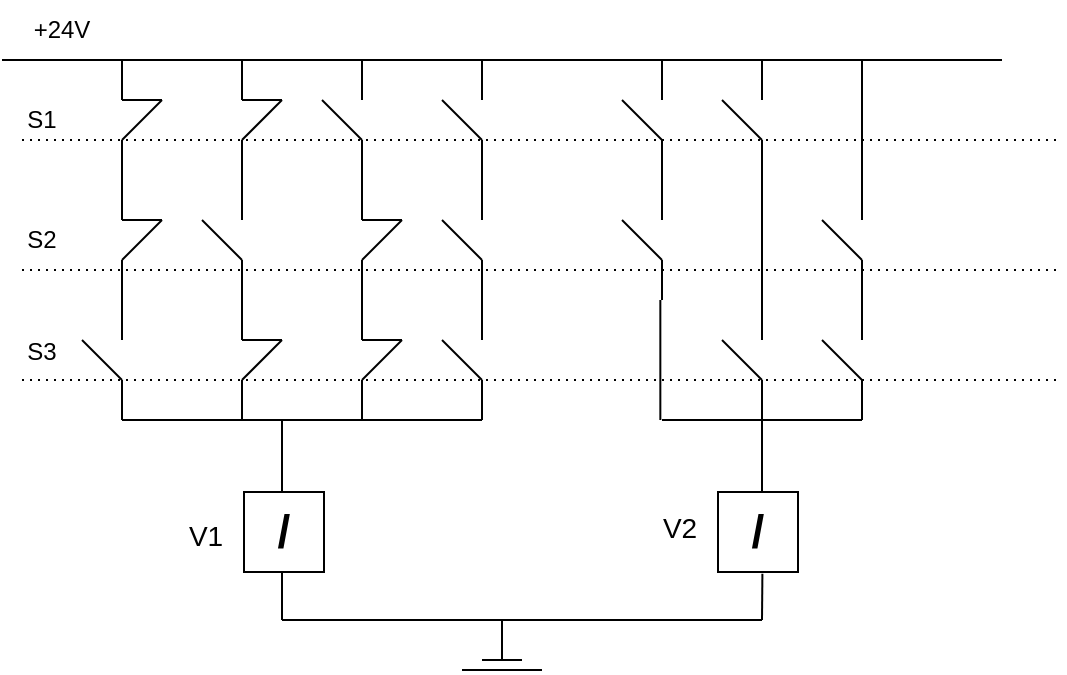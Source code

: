 <mxfile version="24.8.4" pages="3">
  <diagram id="AM9lH2a5jzfDnKfI3pg5" name="Page-3">
    <mxGraphModel dx="1024" dy="546" grid="1" gridSize="10" guides="1" tooltips="1" connect="1" arrows="1" fold="1" page="1" pageScale="1" pageWidth="827" pageHeight="1169" math="0" shadow="0">
      <root>
        <mxCell id="0" />
        <mxCell id="1" parent="0" />
        <mxCell id="fuDZo03GKlNmwaECediN-8" value="" style="endArrow=none;html=1;rounded=0;" edge="1" parent="1">
          <mxGeometry width="50" height="50" relative="1" as="geometry">
            <mxPoint x="20" y="240" as="sourcePoint" />
            <mxPoint x="520" y="240" as="targetPoint" />
          </mxGeometry>
        </mxCell>
        <mxCell id="fuDZo03GKlNmwaECediN-56" value="" style="endArrow=none;dashed=1;html=1;dashPattern=1 3;strokeWidth=1;rounded=0;" edge="1" parent="1">
          <mxGeometry width="50" height="50" relative="1" as="geometry">
            <mxPoint x="30" y="280" as="sourcePoint" />
            <mxPoint x="550" y="280" as="targetPoint" />
          </mxGeometry>
        </mxCell>
        <mxCell id="fuDZo03GKlNmwaECediN-57" value="S1" style="text;strokeColor=none;align=center;fillColor=none;html=1;verticalAlign=middle;whiteSpace=wrap;rounded=0;" vertex="1" parent="1">
          <mxGeometry x="30" y="255" width="20" height="30" as="geometry" />
        </mxCell>
        <mxCell id="fuDZo03GKlNmwaECediN-61" value="" style="group" vertex="1" connectable="0" parent="1">
          <mxGeometry x="140" y="240" width="20" height="60" as="geometry" />
        </mxCell>
        <mxCell id="fuDZo03GKlNmwaECediN-10" value="" style="endArrow=none;html=1;rounded=0;" edge="1" parent="fuDZo03GKlNmwaECediN-61">
          <mxGeometry width="50" height="50" relative="1" as="geometry">
            <mxPoint y="20" as="sourcePoint" />
            <mxPoint as="targetPoint" />
          </mxGeometry>
        </mxCell>
        <mxCell id="fuDZo03GKlNmwaECediN-11" value="" style="endArrow=none;html=1;rounded=0;" edge="1" parent="fuDZo03GKlNmwaECediN-61">
          <mxGeometry width="50" height="50" relative="1" as="geometry">
            <mxPoint y="40" as="sourcePoint" />
            <mxPoint x="20" y="20" as="targetPoint" />
          </mxGeometry>
        </mxCell>
        <mxCell id="fuDZo03GKlNmwaECediN-13" value="" style="endArrow=none;html=1;rounded=0;" edge="1" parent="fuDZo03GKlNmwaECediN-61">
          <mxGeometry width="50" height="50" relative="1" as="geometry">
            <mxPoint y="20" as="sourcePoint" />
            <mxPoint x="20" y="20" as="targetPoint" />
          </mxGeometry>
        </mxCell>
        <mxCell id="fuDZo03GKlNmwaECediN-60" value="" style="endArrow=none;html=1;rounded=0;" edge="1" parent="fuDZo03GKlNmwaECediN-61">
          <mxGeometry width="50" height="50" relative="1" as="geometry">
            <mxPoint y="60" as="sourcePoint" />
            <mxPoint y="40" as="targetPoint" />
          </mxGeometry>
        </mxCell>
        <mxCell id="fuDZo03GKlNmwaECediN-68" value="" style="group" vertex="1" connectable="0" parent="1">
          <mxGeometry x="80" y="240" width="20" height="60" as="geometry" />
        </mxCell>
        <mxCell id="fuDZo03GKlNmwaECediN-69" value="" style="endArrow=none;html=1;rounded=0;" edge="1" parent="fuDZo03GKlNmwaECediN-68">
          <mxGeometry width="50" height="50" relative="1" as="geometry">
            <mxPoint y="20" as="sourcePoint" />
            <mxPoint as="targetPoint" />
          </mxGeometry>
        </mxCell>
        <mxCell id="fuDZo03GKlNmwaECediN-70" value="" style="endArrow=none;html=1;rounded=0;" edge="1" parent="fuDZo03GKlNmwaECediN-68">
          <mxGeometry width="50" height="50" relative="1" as="geometry">
            <mxPoint y="40" as="sourcePoint" />
            <mxPoint x="20" y="20" as="targetPoint" />
          </mxGeometry>
        </mxCell>
        <mxCell id="fuDZo03GKlNmwaECediN-71" value="" style="endArrow=none;html=1;rounded=0;" edge="1" parent="fuDZo03GKlNmwaECediN-68">
          <mxGeometry width="50" height="50" relative="1" as="geometry">
            <mxPoint y="20" as="sourcePoint" />
            <mxPoint x="20" y="20" as="targetPoint" />
          </mxGeometry>
        </mxCell>
        <mxCell id="fuDZo03GKlNmwaECediN-72" value="" style="endArrow=none;html=1;rounded=0;" edge="1" parent="fuDZo03GKlNmwaECediN-68">
          <mxGeometry width="50" height="50" relative="1" as="geometry">
            <mxPoint y="60" as="sourcePoint" />
            <mxPoint y="40" as="targetPoint" />
          </mxGeometry>
        </mxCell>
        <mxCell id="fuDZo03GKlNmwaECediN-73" value="" style="group" vertex="1" connectable="0" parent="1">
          <mxGeometry x="180" y="240" width="20" height="60" as="geometry" />
        </mxCell>
        <mxCell id="fuDZo03GKlNmwaECediN-74" value="" style="endArrow=none;html=1;rounded=0;" edge="1" parent="fuDZo03GKlNmwaECediN-73">
          <mxGeometry width="50" height="50" relative="1" as="geometry">
            <mxPoint x="20" y="20" as="sourcePoint" />
            <mxPoint x="20" as="targetPoint" />
          </mxGeometry>
        </mxCell>
        <mxCell id="fuDZo03GKlNmwaECediN-75" value="" style="endArrow=none;html=1;rounded=0;" edge="1" parent="fuDZo03GKlNmwaECediN-73">
          <mxGeometry width="50" height="50" relative="1" as="geometry">
            <mxPoint x="20" y="40" as="sourcePoint" />
            <mxPoint y="20" as="targetPoint" />
          </mxGeometry>
        </mxCell>
        <mxCell id="fuDZo03GKlNmwaECediN-76" value="" style="endArrow=none;html=1;rounded=0;" edge="1" parent="fuDZo03GKlNmwaECediN-73">
          <mxGeometry width="50" height="50" relative="1" as="geometry">
            <mxPoint x="20" y="60" as="sourcePoint" />
            <mxPoint x="20" y="40" as="targetPoint" />
          </mxGeometry>
        </mxCell>
        <mxCell id="fuDZo03GKlNmwaECediN-77" value="" style="group" vertex="1" connectable="0" parent="1">
          <mxGeometry x="240" y="240" width="20" height="60" as="geometry" />
        </mxCell>
        <mxCell id="fuDZo03GKlNmwaECediN-78" value="" style="endArrow=none;html=1;rounded=0;" edge="1" parent="fuDZo03GKlNmwaECediN-77">
          <mxGeometry width="50" height="50" relative="1" as="geometry">
            <mxPoint x="20" y="20" as="sourcePoint" />
            <mxPoint x="20" as="targetPoint" />
          </mxGeometry>
        </mxCell>
        <mxCell id="fuDZo03GKlNmwaECediN-79" value="" style="endArrow=none;html=1;rounded=0;" edge="1" parent="fuDZo03GKlNmwaECediN-77">
          <mxGeometry width="50" height="50" relative="1" as="geometry">
            <mxPoint x="20" y="40" as="sourcePoint" />
            <mxPoint y="20" as="targetPoint" />
          </mxGeometry>
        </mxCell>
        <mxCell id="fuDZo03GKlNmwaECediN-80" value="" style="endArrow=none;html=1;rounded=0;" edge="1" parent="fuDZo03GKlNmwaECediN-77">
          <mxGeometry width="50" height="50" relative="1" as="geometry">
            <mxPoint x="20" y="60" as="sourcePoint" />
            <mxPoint x="20" y="40" as="targetPoint" />
          </mxGeometry>
        </mxCell>
        <mxCell id="fuDZo03GKlNmwaECediN-111" value="&lt;div&gt;S2&lt;/div&gt;" style="text;strokeColor=none;align=center;fillColor=none;html=1;verticalAlign=middle;whiteSpace=wrap;rounded=0;" vertex="1" parent="1">
          <mxGeometry x="30" y="315" width="20" height="30" as="geometry" />
        </mxCell>
        <mxCell id="fuDZo03GKlNmwaECediN-141" value="" style="group" vertex="1" connectable="0" parent="1">
          <mxGeometry x="80" y="300" width="20" height="60" as="geometry" />
        </mxCell>
        <mxCell id="fuDZo03GKlNmwaECediN-142" value="" style="endArrow=none;html=1;rounded=0;" edge="1" parent="fuDZo03GKlNmwaECediN-141">
          <mxGeometry width="50" height="50" relative="1" as="geometry">
            <mxPoint y="20" as="sourcePoint" />
            <mxPoint as="targetPoint" />
          </mxGeometry>
        </mxCell>
        <mxCell id="fuDZo03GKlNmwaECediN-143" value="" style="endArrow=none;html=1;rounded=0;" edge="1" parent="fuDZo03GKlNmwaECediN-141">
          <mxGeometry width="50" height="50" relative="1" as="geometry">
            <mxPoint y="40" as="sourcePoint" />
            <mxPoint x="20" y="20" as="targetPoint" />
          </mxGeometry>
        </mxCell>
        <mxCell id="fuDZo03GKlNmwaECediN-144" value="" style="endArrow=none;html=1;rounded=0;" edge="1" parent="fuDZo03GKlNmwaECediN-141">
          <mxGeometry width="50" height="50" relative="1" as="geometry">
            <mxPoint y="20" as="sourcePoint" />
            <mxPoint x="20" y="20" as="targetPoint" />
          </mxGeometry>
        </mxCell>
        <mxCell id="fuDZo03GKlNmwaECediN-145" value="" style="endArrow=none;html=1;rounded=0;" edge="1" parent="fuDZo03GKlNmwaECediN-141">
          <mxGeometry width="50" height="50" relative="1" as="geometry">
            <mxPoint y="60" as="sourcePoint" />
            <mxPoint y="40" as="targetPoint" />
          </mxGeometry>
        </mxCell>
        <mxCell id="fuDZo03GKlNmwaECediN-146" value="" style="group" vertex="1" connectable="0" parent="1">
          <mxGeometry x="60" y="360" width="20" height="60" as="geometry" />
        </mxCell>
        <mxCell id="fuDZo03GKlNmwaECediN-147" value="" style="endArrow=none;html=1;rounded=0;" edge="1" parent="fuDZo03GKlNmwaECediN-146">
          <mxGeometry width="50" height="50" relative="1" as="geometry">
            <mxPoint x="20" y="20" as="sourcePoint" />
            <mxPoint x="20" as="targetPoint" />
          </mxGeometry>
        </mxCell>
        <mxCell id="fuDZo03GKlNmwaECediN-148" value="" style="endArrow=none;html=1;rounded=0;" edge="1" parent="fuDZo03GKlNmwaECediN-146">
          <mxGeometry width="50" height="50" relative="1" as="geometry">
            <mxPoint x="20" y="40" as="sourcePoint" />
            <mxPoint y="20" as="targetPoint" />
          </mxGeometry>
        </mxCell>
        <mxCell id="fuDZo03GKlNmwaECediN-149" value="" style="endArrow=none;html=1;rounded=0;" edge="1" parent="fuDZo03GKlNmwaECediN-146">
          <mxGeometry width="50" height="50" relative="1" as="geometry">
            <mxPoint x="20" y="60" as="sourcePoint" />
            <mxPoint x="20" y="40" as="targetPoint" />
          </mxGeometry>
        </mxCell>
        <mxCell id="fuDZo03GKlNmwaECediN-150" value="" style="group" vertex="1" connectable="0" parent="1">
          <mxGeometry x="120" y="300" width="20" height="60" as="geometry" />
        </mxCell>
        <mxCell id="fuDZo03GKlNmwaECediN-151" value="" style="endArrow=none;html=1;rounded=0;" edge="1" parent="fuDZo03GKlNmwaECediN-150">
          <mxGeometry width="50" height="50" relative="1" as="geometry">
            <mxPoint x="20" y="20" as="sourcePoint" />
            <mxPoint x="20" as="targetPoint" />
          </mxGeometry>
        </mxCell>
        <mxCell id="fuDZo03GKlNmwaECediN-152" value="" style="endArrow=none;html=1;rounded=0;" edge="1" parent="fuDZo03GKlNmwaECediN-150">
          <mxGeometry width="50" height="50" relative="1" as="geometry">
            <mxPoint x="20" y="40" as="sourcePoint" />
            <mxPoint y="20" as="targetPoint" />
          </mxGeometry>
        </mxCell>
        <mxCell id="fuDZo03GKlNmwaECediN-153" value="" style="endArrow=none;html=1;rounded=0;" edge="1" parent="fuDZo03GKlNmwaECediN-150">
          <mxGeometry width="50" height="50" relative="1" as="geometry">
            <mxPoint x="20" y="60" as="sourcePoint" />
            <mxPoint x="20" y="40" as="targetPoint" />
          </mxGeometry>
        </mxCell>
        <mxCell id="fuDZo03GKlNmwaECediN-154" value="" style="group" vertex="1" connectable="0" parent="1">
          <mxGeometry x="140" y="360" width="20" height="60" as="geometry" />
        </mxCell>
        <mxCell id="fuDZo03GKlNmwaECediN-155" value="" style="endArrow=none;html=1;rounded=0;" edge="1" parent="fuDZo03GKlNmwaECediN-154">
          <mxGeometry width="50" height="50" relative="1" as="geometry">
            <mxPoint y="20" as="sourcePoint" />
            <mxPoint as="targetPoint" />
          </mxGeometry>
        </mxCell>
        <mxCell id="fuDZo03GKlNmwaECediN-156" value="" style="endArrow=none;html=1;rounded=0;" edge="1" parent="fuDZo03GKlNmwaECediN-154">
          <mxGeometry width="50" height="50" relative="1" as="geometry">
            <mxPoint y="40" as="sourcePoint" />
            <mxPoint x="20" y="20" as="targetPoint" />
          </mxGeometry>
        </mxCell>
        <mxCell id="fuDZo03GKlNmwaECediN-157" value="" style="endArrow=none;html=1;rounded=0;" edge="1" parent="fuDZo03GKlNmwaECediN-154">
          <mxGeometry width="50" height="50" relative="1" as="geometry">
            <mxPoint y="20" as="sourcePoint" />
            <mxPoint x="20" y="20" as="targetPoint" />
          </mxGeometry>
        </mxCell>
        <mxCell id="fuDZo03GKlNmwaECediN-158" value="" style="endArrow=none;html=1;rounded=0;" edge="1" parent="fuDZo03GKlNmwaECediN-154">
          <mxGeometry width="50" height="50" relative="1" as="geometry">
            <mxPoint y="60" as="sourcePoint" />
            <mxPoint y="40" as="targetPoint" />
          </mxGeometry>
        </mxCell>
        <mxCell id="fuDZo03GKlNmwaECediN-159" value="" style="group" vertex="1" connectable="0" parent="1">
          <mxGeometry x="200" y="300" width="20" height="60" as="geometry" />
        </mxCell>
        <mxCell id="fuDZo03GKlNmwaECediN-160" value="" style="endArrow=none;html=1;rounded=0;" edge="1" parent="fuDZo03GKlNmwaECediN-159">
          <mxGeometry width="50" height="50" relative="1" as="geometry">
            <mxPoint y="20" as="sourcePoint" />
            <mxPoint as="targetPoint" />
          </mxGeometry>
        </mxCell>
        <mxCell id="fuDZo03GKlNmwaECediN-161" value="" style="endArrow=none;html=1;rounded=0;" edge="1" parent="fuDZo03GKlNmwaECediN-159">
          <mxGeometry width="50" height="50" relative="1" as="geometry">
            <mxPoint y="40" as="sourcePoint" />
            <mxPoint x="20" y="20" as="targetPoint" />
          </mxGeometry>
        </mxCell>
        <mxCell id="fuDZo03GKlNmwaECediN-162" value="" style="endArrow=none;html=1;rounded=0;" edge="1" parent="fuDZo03GKlNmwaECediN-159">
          <mxGeometry width="50" height="50" relative="1" as="geometry">
            <mxPoint y="20" as="sourcePoint" />
            <mxPoint x="20" y="20" as="targetPoint" />
          </mxGeometry>
        </mxCell>
        <mxCell id="fuDZo03GKlNmwaECediN-163" value="" style="endArrow=none;html=1;rounded=0;" edge="1" parent="fuDZo03GKlNmwaECediN-159">
          <mxGeometry width="50" height="50" relative="1" as="geometry">
            <mxPoint y="60" as="sourcePoint" />
            <mxPoint y="40" as="targetPoint" />
          </mxGeometry>
        </mxCell>
        <mxCell id="fuDZo03GKlNmwaECediN-164" value="" style="group" vertex="1" connectable="0" parent="1">
          <mxGeometry x="200" y="360" width="20" height="60" as="geometry" />
        </mxCell>
        <mxCell id="fuDZo03GKlNmwaECediN-165" value="" style="endArrow=none;html=1;rounded=0;" edge="1" parent="fuDZo03GKlNmwaECediN-164">
          <mxGeometry width="50" height="50" relative="1" as="geometry">
            <mxPoint y="20" as="sourcePoint" />
            <mxPoint as="targetPoint" />
          </mxGeometry>
        </mxCell>
        <mxCell id="fuDZo03GKlNmwaECediN-166" value="" style="endArrow=none;html=1;rounded=0;" edge="1" parent="fuDZo03GKlNmwaECediN-164">
          <mxGeometry width="50" height="50" relative="1" as="geometry">
            <mxPoint y="40" as="sourcePoint" />
            <mxPoint x="20" y="20" as="targetPoint" />
          </mxGeometry>
        </mxCell>
        <mxCell id="fuDZo03GKlNmwaECediN-167" value="" style="endArrow=none;html=1;rounded=0;" edge="1" parent="fuDZo03GKlNmwaECediN-164">
          <mxGeometry width="50" height="50" relative="1" as="geometry">
            <mxPoint y="20" as="sourcePoint" />
            <mxPoint x="20" y="20" as="targetPoint" />
          </mxGeometry>
        </mxCell>
        <mxCell id="fuDZo03GKlNmwaECediN-168" value="" style="endArrow=none;html=1;rounded=0;" edge="1" parent="fuDZo03GKlNmwaECediN-164">
          <mxGeometry width="50" height="50" relative="1" as="geometry">
            <mxPoint y="60" as="sourcePoint" />
            <mxPoint y="40" as="targetPoint" />
          </mxGeometry>
        </mxCell>
        <mxCell id="fuDZo03GKlNmwaECediN-169" value="" style="group" vertex="1" connectable="0" parent="1">
          <mxGeometry x="240" y="300" width="20" height="60" as="geometry" />
        </mxCell>
        <mxCell id="fuDZo03GKlNmwaECediN-170" value="" style="endArrow=none;html=1;rounded=0;" edge="1" parent="fuDZo03GKlNmwaECediN-169">
          <mxGeometry width="50" height="50" relative="1" as="geometry">
            <mxPoint x="20" y="20" as="sourcePoint" />
            <mxPoint x="20" as="targetPoint" />
          </mxGeometry>
        </mxCell>
        <mxCell id="fuDZo03GKlNmwaECediN-171" value="" style="endArrow=none;html=1;rounded=0;" edge="1" parent="fuDZo03GKlNmwaECediN-169">
          <mxGeometry width="50" height="50" relative="1" as="geometry">
            <mxPoint x="20" y="40" as="sourcePoint" />
            <mxPoint y="20" as="targetPoint" />
          </mxGeometry>
        </mxCell>
        <mxCell id="fuDZo03GKlNmwaECediN-172" value="" style="endArrow=none;html=1;rounded=0;" edge="1" parent="fuDZo03GKlNmwaECediN-169">
          <mxGeometry width="50" height="50" relative="1" as="geometry">
            <mxPoint x="20" y="60" as="sourcePoint" />
            <mxPoint x="20" y="40" as="targetPoint" />
          </mxGeometry>
        </mxCell>
        <mxCell id="fuDZo03GKlNmwaECediN-173" value="" style="group" vertex="1" connectable="0" parent="1">
          <mxGeometry x="240" y="360" width="20" height="60" as="geometry" />
        </mxCell>
        <mxCell id="fuDZo03GKlNmwaECediN-174" value="" style="endArrow=none;html=1;rounded=0;" edge="1" parent="fuDZo03GKlNmwaECediN-173">
          <mxGeometry width="50" height="50" relative="1" as="geometry">
            <mxPoint x="20" y="20" as="sourcePoint" />
            <mxPoint x="20" as="targetPoint" />
          </mxGeometry>
        </mxCell>
        <mxCell id="fuDZo03GKlNmwaECediN-175" value="" style="endArrow=none;html=1;rounded=0;" edge="1" parent="fuDZo03GKlNmwaECediN-173">
          <mxGeometry width="50" height="50" relative="1" as="geometry">
            <mxPoint x="20" y="40" as="sourcePoint" />
            <mxPoint y="20" as="targetPoint" />
          </mxGeometry>
        </mxCell>
        <mxCell id="fuDZo03GKlNmwaECediN-176" value="" style="endArrow=none;html=1;rounded=0;" edge="1" parent="fuDZo03GKlNmwaECediN-173">
          <mxGeometry width="50" height="50" relative="1" as="geometry">
            <mxPoint x="20" y="60" as="sourcePoint" />
            <mxPoint x="20" y="40" as="targetPoint" />
          </mxGeometry>
        </mxCell>
        <mxCell id="fuDZo03GKlNmwaECediN-177" value="" style="endArrow=none;dashed=1;html=1;dashPattern=1 3;strokeWidth=1;rounded=0;" edge="1" parent="1">
          <mxGeometry width="50" height="50" relative="1" as="geometry">
            <mxPoint x="30" y="345" as="sourcePoint" />
            <mxPoint x="550" y="345" as="targetPoint" />
          </mxGeometry>
        </mxCell>
        <mxCell id="fuDZo03GKlNmwaECediN-178" value="" style="endArrow=none;dashed=1;html=1;dashPattern=1 3;strokeWidth=1;rounded=0;" edge="1" parent="1">
          <mxGeometry width="50" height="50" relative="1" as="geometry">
            <mxPoint x="30" y="400" as="sourcePoint" />
            <mxPoint x="550" y="400" as="targetPoint" />
          </mxGeometry>
        </mxCell>
        <mxCell id="fuDZo03GKlNmwaECediN-179" value="&lt;div&gt;S3&lt;/div&gt;" style="text;strokeColor=none;align=center;fillColor=none;html=1;verticalAlign=middle;whiteSpace=wrap;rounded=0;" vertex="1" parent="1">
          <mxGeometry x="30" y="328" width="20" height="115" as="geometry" />
        </mxCell>
        <mxCell id="fuDZo03GKlNmwaECediN-181" value="" style="endArrow=none;html=1;rounded=0;" edge="1" parent="1">
          <mxGeometry width="50" height="50" relative="1" as="geometry">
            <mxPoint x="80" y="420" as="sourcePoint" />
            <mxPoint x="260" y="420" as="targetPoint" />
          </mxGeometry>
        </mxCell>
        <mxCell id="fuDZo03GKlNmwaECediN-183" value="&lt;b&gt;&lt;font style=&quot;font-size: 23px;&quot;&gt;/&lt;/font&gt;&lt;/b&gt;" style="whiteSpace=wrap;html=1;aspect=fixed;" vertex="1" parent="1">
          <mxGeometry x="141" y="456" width="40" height="40" as="geometry" />
        </mxCell>
        <mxCell id="fuDZo03GKlNmwaECediN-188" value="" style="endArrow=none;html=1;rounded=0;exitX=0.5;exitY=1;exitDx=0;exitDy=0;" edge="1" parent="1">
          <mxGeometry width="50" height="50" relative="1" as="geometry">
            <mxPoint x="160" y="496" as="sourcePoint" />
            <mxPoint x="160" y="520" as="targetPoint" />
          </mxGeometry>
        </mxCell>
        <mxCell id="fuDZo03GKlNmwaECediN-189" value="" style="endArrow=none;html=1;rounded=0;" edge="1" parent="1">
          <mxGeometry width="50" height="50" relative="1" as="geometry">
            <mxPoint x="260" y="540" as="sourcePoint" />
            <mxPoint x="280" y="540" as="targetPoint" />
          </mxGeometry>
        </mxCell>
        <mxCell id="fuDZo03GKlNmwaECediN-190" value="" style="endArrow=none;html=1;rounded=0;" edge="1" parent="1">
          <mxGeometry width="50" height="50" relative="1" as="geometry">
            <mxPoint x="250" y="545" as="sourcePoint" />
            <mxPoint x="290" y="545" as="targetPoint" />
          </mxGeometry>
        </mxCell>
        <mxCell id="fuDZo03GKlNmwaECediN-191" value="+24V" style="text;strokeColor=none;align=center;fillColor=none;html=1;verticalAlign=middle;whiteSpace=wrap;rounded=0;" vertex="1" parent="1">
          <mxGeometry x="20" y="210" width="60" height="30" as="geometry" />
        </mxCell>
        <mxCell id="fuDZo03GKlNmwaECediN-192" value="" style="group" vertex="1" connectable="0" parent="1">
          <mxGeometry x="330" y="240" width="20" height="60" as="geometry" />
        </mxCell>
        <mxCell id="fuDZo03GKlNmwaECediN-193" value="" style="endArrow=none;html=1;rounded=0;" edge="1" parent="fuDZo03GKlNmwaECediN-192">
          <mxGeometry width="50" height="50" relative="1" as="geometry">
            <mxPoint x="20" y="20" as="sourcePoint" />
            <mxPoint x="20" as="targetPoint" />
          </mxGeometry>
        </mxCell>
        <mxCell id="fuDZo03GKlNmwaECediN-194" value="" style="endArrow=none;html=1;rounded=0;" edge="1" parent="fuDZo03GKlNmwaECediN-192">
          <mxGeometry width="50" height="50" relative="1" as="geometry">
            <mxPoint x="20" y="40" as="sourcePoint" />
            <mxPoint y="20" as="targetPoint" />
          </mxGeometry>
        </mxCell>
        <mxCell id="fuDZo03GKlNmwaECediN-195" value="" style="endArrow=none;html=1;rounded=0;" edge="1" parent="fuDZo03GKlNmwaECediN-192">
          <mxGeometry width="50" height="50" relative="1" as="geometry">
            <mxPoint x="20" y="60" as="sourcePoint" />
            <mxPoint x="20" y="40" as="targetPoint" />
          </mxGeometry>
        </mxCell>
        <mxCell id="fuDZo03GKlNmwaECediN-196" value="" style="group" vertex="1" connectable="0" parent="1">
          <mxGeometry x="380" y="240" width="20" height="60" as="geometry" />
        </mxCell>
        <mxCell id="fuDZo03GKlNmwaECediN-197" value="" style="endArrow=none;html=1;rounded=0;" edge="1" parent="fuDZo03GKlNmwaECediN-196">
          <mxGeometry width="50" height="50" relative="1" as="geometry">
            <mxPoint x="20" y="20" as="sourcePoint" />
            <mxPoint x="20" as="targetPoint" />
          </mxGeometry>
        </mxCell>
        <mxCell id="fuDZo03GKlNmwaECediN-198" value="" style="endArrow=none;html=1;rounded=0;" edge="1" parent="fuDZo03GKlNmwaECediN-196">
          <mxGeometry width="50" height="50" relative="1" as="geometry">
            <mxPoint x="20" y="40" as="sourcePoint" />
            <mxPoint y="20" as="targetPoint" />
          </mxGeometry>
        </mxCell>
        <mxCell id="fuDZo03GKlNmwaECediN-199" value="" style="endArrow=none;html=1;rounded=0;" edge="1" parent="fuDZo03GKlNmwaECediN-196">
          <mxGeometry width="50" height="50" relative="1" as="geometry">
            <mxPoint x="20" y="60" as="sourcePoint" />
            <mxPoint x="20" y="40" as="targetPoint" />
          </mxGeometry>
        </mxCell>
        <mxCell id="fuDZo03GKlNmwaECediN-200" value="" style="group" vertex="1" connectable="0" parent="1">
          <mxGeometry x="330" y="300" width="20" height="60" as="geometry" />
        </mxCell>
        <mxCell id="fuDZo03GKlNmwaECediN-201" value="" style="endArrow=none;html=1;rounded=0;" edge="1" parent="fuDZo03GKlNmwaECediN-200">
          <mxGeometry width="50" height="50" relative="1" as="geometry">
            <mxPoint x="20" y="20" as="sourcePoint" />
            <mxPoint x="20" as="targetPoint" />
          </mxGeometry>
        </mxCell>
        <mxCell id="fuDZo03GKlNmwaECediN-202" value="" style="endArrow=none;html=1;rounded=0;" edge="1" parent="fuDZo03GKlNmwaECediN-200">
          <mxGeometry width="50" height="50" relative="1" as="geometry">
            <mxPoint x="20" y="40" as="sourcePoint" />
            <mxPoint y="20" as="targetPoint" />
          </mxGeometry>
        </mxCell>
        <mxCell id="fuDZo03GKlNmwaECediN-203" value="" style="endArrow=none;html=1;rounded=0;" edge="1" parent="fuDZo03GKlNmwaECediN-200">
          <mxGeometry width="50" height="50" relative="1" as="geometry">
            <mxPoint x="20" y="60" as="sourcePoint" />
            <mxPoint x="20" y="40" as="targetPoint" />
          </mxGeometry>
        </mxCell>
        <mxCell id="fuDZo03GKlNmwaECediN-204" value="" style="group" vertex="1" connectable="0" parent="1">
          <mxGeometry x="380" y="360" width="20" height="60" as="geometry" />
        </mxCell>
        <mxCell id="fuDZo03GKlNmwaECediN-205" value="" style="endArrow=none;html=1;rounded=0;" edge="1" parent="fuDZo03GKlNmwaECediN-204">
          <mxGeometry width="50" height="50" relative="1" as="geometry">
            <mxPoint x="20" y="20" as="sourcePoint" />
            <mxPoint x="20" as="targetPoint" />
          </mxGeometry>
        </mxCell>
        <mxCell id="fuDZo03GKlNmwaECediN-206" value="" style="endArrow=none;html=1;rounded=0;" edge="1" parent="fuDZo03GKlNmwaECediN-204">
          <mxGeometry width="50" height="50" relative="1" as="geometry">
            <mxPoint x="20" y="40" as="sourcePoint" />
            <mxPoint y="20" as="targetPoint" />
          </mxGeometry>
        </mxCell>
        <mxCell id="fuDZo03GKlNmwaECediN-207" value="" style="endArrow=none;html=1;rounded=0;" edge="1" parent="fuDZo03GKlNmwaECediN-204">
          <mxGeometry width="50" height="50" relative="1" as="geometry">
            <mxPoint x="20" y="60" as="sourcePoint" />
            <mxPoint x="20" y="40" as="targetPoint" />
          </mxGeometry>
        </mxCell>
        <mxCell id="fuDZo03GKlNmwaECediN-208" value="" style="group" vertex="1" connectable="0" parent="1">
          <mxGeometry x="430" y="360" width="20" height="60" as="geometry" />
        </mxCell>
        <mxCell id="fuDZo03GKlNmwaECediN-209" value="" style="endArrow=none;html=1;rounded=0;" edge="1" parent="fuDZo03GKlNmwaECediN-208">
          <mxGeometry width="50" height="50" relative="1" as="geometry">
            <mxPoint x="20" y="20" as="sourcePoint" />
            <mxPoint x="20" as="targetPoint" />
          </mxGeometry>
        </mxCell>
        <mxCell id="fuDZo03GKlNmwaECediN-210" value="" style="endArrow=none;html=1;rounded=0;" edge="1" parent="fuDZo03GKlNmwaECediN-208">
          <mxGeometry width="50" height="50" relative="1" as="geometry">
            <mxPoint x="20" y="40" as="sourcePoint" />
            <mxPoint y="20" as="targetPoint" />
          </mxGeometry>
        </mxCell>
        <mxCell id="fuDZo03GKlNmwaECediN-211" value="" style="endArrow=none;html=1;rounded=0;" edge="1" parent="fuDZo03GKlNmwaECediN-208">
          <mxGeometry width="50" height="50" relative="1" as="geometry">
            <mxPoint x="20" y="60" as="sourcePoint" />
            <mxPoint x="20" y="40" as="targetPoint" />
          </mxGeometry>
        </mxCell>
        <mxCell id="fuDZo03GKlNmwaECediN-212" value="" style="group" vertex="1" connectable="0" parent="1">
          <mxGeometry x="430" y="300" width="20" height="60" as="geometry" />
        </mxCell>
        <mxCell id="fuDZo03GKlNmwaECediN-213" value="" style="endArrow=none;html=1;rounded=0;" edge="1" parent="fuDZo03GKlNmwaECediN-212">
          <mxGeometry width="50" height="50" relative="1" as="geometry">
            <mxPoint x="20" y="20" as="sourcePoint" />
            <mxPoint x="20" as="targetPoint" />
          </mxGeometry>
        </mxCell>
        <mxCell id="fuDZo03GKlNmwaECediN-214" value="" style="endArrow=none;html=1;rounded=0;" edge="1" parent="fuDZo03GKlNmwaECediN-212">
          <mxGeometry width="50" height="50" relative="1" as="geometry">
            <mxPoint x="20" y="40" as="sourcePoint" />
            <mxPoint y="20" as="targetPoint" />
          </mxGeometry>
        </mxCell>
        <mxCell id="fuDZo03GKlNmwaECediN-215" value="" style="endArrow=none;html=1;rounded=0;" edge="1" parent="fuDZo03GKlNmwaECediN-212">
          <mxGeometry width="50" height="50" relative="1" as="geometry">
            <mxPoint x="20" y="60" as="sourcePoint" />
            <mxPoint x="20" y="40" as="targetPoint" />
          </mxGeometry>
        </mxCell>
        <mxCell id="fuDZo03GKlNmwaECediN-216" value="" style="endArrow=none;html=1;rounded=0;" edge="1" parent="1">
          <mxGeometry width="50" height="50" relative="1" as="geometry">
            <mxPoint x="400" y="360" as="sourcePoint" />
            <mxPoint x="400" y="300" as="targetPoint" />
          </mxGeometry>
        </mxCell>
        <mxCell id="fuDZo03GKlNmwaECediN-217" value="" style="endArrow=none;html=1;rounded=0;" edge="1" parent="1">
          <mxGeometry width="50" height="50" relative="1" as="geometry">
            <mxPoint x="450" y="300" as="sourcePoint" />
            <mxPoint x="450" y="240" as="targetPoint" />
          </mxGeometry>
        </mxCell>
        <mxCell id="fuDZo03GKlNmwaECediN-218" value="" style="endArrow=none;html=1;rounded=0;" edge="1" parent="1">
          <mxGeometry width="50" height="50" relative="1" as="geometry">
            <mxPoint x="349.17" y="420" as="sourcePoint" />
            <mxPoint x="349.17" y="360" as="targetPoint" />
          </mxGeometry>
        </mxCell>
        <mxCell id="fuDZo03GKlNmwaECediN-219" value="" style="endArrow=none;html=1;rounded=0;" edge="1" parent="1">
          <mxGeometry width="50" height="50" relative="1" as="geometry">
            <mxPoint x="350" y="420" as="sourcePoint" />
            <mxPoint x="450" y="420" as="targetPoint" />
          </mxGeometry>
        </mxCell>
        <mxCell id="fuDZo03GKlNmwaECediN-220" value="&lt;font style=&quot;font-size: 14px;&quot;&gt;V1&lt;/font&gt;" style="text;strokeColor=none;align=center;fillColor=none;html=1;verticalAlign=middle;whiteSpace=wrap;rounded=0;" vertex="1" parent="1">
          <mxGeometry x="107" y="463" width="30" height="30" as="geometry" />
        </mxCell>
        <mxCell id="Z6KQpDyjI9Lm1c1H0GWA-1" value="&lt;b&gt;&lt;font style=&quot;font-size: 23px;&quot;&gt;/&lt;/font&gt;&lt;/b&gt;" style="whiteSpace=wrap;html=1;aspect=fixed;" vertex="1" parent="1">
          <mxGeometry x="378" y="456" width="40" height="40" as="geometry" />
        </mxCell>
        <mxCell id="Z6KQpDyjI9Lm1c1H0GWA-5" value="&lt;font style=&quot;font-size: 14px;&quot;&gt;V2&lt;/font&gt;" style="text;strokeColor=none;align=center;fillColor=none;html=1;verticalAlign=middle;whiteSpace=wrap;rounded=0;" vertex="1" parent="1">
          <mxGeometry x="344" y="459" width="30" height="30" as="geometry" />
        </mxCell>
        <mxCell id="Z6KQpDyjI9Lm1c1H0GWA-6" value="" style="endArrow=none;html=1;rounded=0;" edge="1" parent="1">
          <mxGeometry width="50" height="50" relative="1" as="geometry">
            <mxPoint x="270" y="540" as="sourcePoint" />
            <mxPoint x="270" y="520" as="targetPoint" />
          </mxGeometry>
        </mxCell>
        <mxCell id="Z6KQpDyjI9Lm1c1H0GWA-7" value="" style="endArrow=none;html=1;rounded=0;" edge="1" parent="1">
          <mxGeometry width="50" height="50" relative="1" as="geometry">
            <mxPoint x="160" y="520" as="sourcePoint" />
            <mxPoint x="400" y="520" as="targetPoint" />
          </mxGeometry>
        </mxCell>
        <mxCell id="Z6KQpDyjI9Lm1c1H0GWA-8" value="" style="endArrow=none;html=1;rounded=0;" edge="1" parent="1">
          <mxGeometry width="50" height="50" relative="1" as="geometry">
            <mxPoint x="160" y="456" as="sourcePoint" />
            <mxPoint x="160" y="420" as="targetPoint" />
          </mxGeometry>
        </mxCell>
        <mxCell id="Z6KQpDyjI9Lm1c1H0GWA-9" value="" style="endArrow=none;html=1;rounded=0;" edge="1" parent="1">
          <mxGeometry width="50" height="50" relative="1" as="geometry">
            <mxPoint x="400" y="456" as="sourcePoint" />
            <mxPoint x="400" y="420" as="targetPoint" />
          </mxGeometry>
        </mxCell>
        <mxCell id="Z6KQpDyjI9Lm1c1H0GWA-10" value="" style="endArrow=none;html=1;rounded=0;exitX=0.555;exitY=1.022;exitDx=0;exitDy=0;exitPerimeter=0;" edge="1" parent="1" source="Z6KQpDyjI9Lm1c1H0GWA-1">
          <mxGeometry width="50" height="50" relative="1" as="geometry">
            <mxPoint x="330" y="540" as="sourcePoint" />
            <mxPoint x="400" y="520" as="targetPoint" />
          </mxGeometry>
        </mxCell>
      </root>
    </mxGraphModel>
  </diagram>
  <diagram name="PAGE2" id="m17QSuZfNovxnsSF852u">
    <mxGraphModel dx="1434" dy="764" grid="1" gridSize="10" guides="1" tooltips="1" connect="1" arrows="1" fold="1" page="1" pageScale="1" pageWidth="827" pageHeight="1169" math="0" shadow="0">
      <root>
        <mxCell id="zQdL1Z4vZY81CpmGs_AE-0" />
        <mxCell id="zQdL1Z4vZY81CpmGs_AE-1" parent="zQdL1Z4vZY81CpmGs_AE-0" />
        <mxCell id="zQdL1Z4vZY81CpmGs_AE-19" value="" style="verticalLabelPosition=bottom;verticalAlign=top;html=1;shape=mxgraph.basic.rect;fillColor2=none;strokeWidth=1;size=20;indent=5;fillColor=none;" vertex="1" parent="zQdL1Z4vZY81CpmGs_AE-1">
          <mxGeometry x="20" y="140" width="460" height="320" as="geometry" />
        </mxCell>
        <mxCell id="zQdL1Z4vZY81CpmGs_AE-2" value="" style="shape=table;startSize=0;container=1;collapsible=0;childLayout=tableLayout;fontSize=16;" vertex="1" parent="zQdL1Z4vZY81CpmGs_AE-1">
          <mxGeometry x="120" y="240" width="320" height="160" as="geometry" />
        </mxCell>
        <mxCell id="zQdL1Z4vZY81CpmGs_AE-3" value="" style="shape=tableRow;horizontal=0;startSize=0;swimlaneHead=0;swimlaneBody=0;strokeColor=inherit;top=0;left=0;bottom=0;right=0;collapsible=0;dropTarget=0;fillColor=none;points=[[0,0.5],[1,0.5]];portConstraint=eastwest;fontSize=16;" vertex="1" parent="zQdL1Z4vZY81CpmGs_AE-2">
          <mxGeometry width="320" height="80" as="geometry" />
        </mxCell>
        <mxCell id="zQdL1Z4vZY81CpmGs_AE-4" value="1" style="shape=partialRectangle;html=1;whiteSpace=wrap;connectable=0;strokeColor=inherit;overflow=hidden;fillColor=none;top=0;left=0;bottom=0;right=0;pointerEvents=1;fontSize=16;" vertex="1" parent="zQdL1Z4vZY81CpmGs_AE-3">
          <mxGeometry width="80" height="80" as="geometry">
            <mxRectangle width="80" height="80" as="alternateBounds" />
          </mxGeometry>
        </mxCell>
        <mxCell id="zQdL1Z4vZY81CpmGs_AE-5" value="1" style="shape=partialRectangle;html=1;whiteSpace=wrap;connectable=0;strokeColor=inherit;overflow=hidden;fillColor=none;top=0;left=0;bottom=0;right=0;pointerEvents=1;fontSize=16;" vertex="1" parent="zQdL1Z4vZY81CpmGs_AE-3">
          <mxGeometry x="80" width="81" height="80" as="geometry">
            <mxRectangle width="81" height="80" as="alternateBounds" />
          </mxGeometry>
        </mxCell>
        <mxCell id="zQdL1Z4vZY81CpmGs_AE-6" value="1" style="shape=partialRectangle;html=1;whiteSpace=wrap;connectable=0;strokeColor=inherit;overflow=hidden;fillColor=none;top=0;left=0;bottom=0;right=0;pointerEvents=1;fontSize=16;" vertex="1" parent="zQdL1Z4vZY81CpmGs_AE-3">
          <mxGeometry x="161" width="79" height="80" as="geometry">
            <mxRectangle width="79" height="80" as="alternateBounds" />
          </mxGeometry>
        </mxCell>
        <mxCell id="zQdL1Z4vZY81CpmGs_AE-7" value="" style="shape=partialRectangle;html=1;whiteSpace=wrap;connectable=0;strokeColor=inherit;overflow=hidden;fillColor=none;top=0;left=0;bottom=0;right=0;pointerEvents=1;fontSize=16;" vertex="1" parent="zQdL1Z4vZY81CpmGs_AE-3">
          <mxGeometry x="240" width="80" height="80" as="geometry">
            <mxRectangle width="80" height="80" as="alternateBounds" />
          </mxGeometry>
        </mxCell>
        <mxCell id="zQdL1Z4vZY81CpmGs_AE-8" value="" style="shape=tableRow;horizontal=0;startSize=0;swimlaneHead=0;swimlaneBody=0;strokeColor=inherit;top=0;left=0;bottom=0;right=0;collapsible=0;dropTarget=0;fillColor=none;points=[[0,0.5],[1,0.5]];portConstraint=eastwest;fontSize=16;" vertex="1" parent="zQdL1Z4vZY81CpmGs_AE-2">
          <mxGeometry y="80" width="320" height="80" as="geometry" />
        </mxCell>
        <mxCell id="zQdL1Z4vZY81CpmGs_AE-9" value="" style="shape=partialRectangle;html=1;whiteSpace=wrap;connectable=0;strokeColor=inherit;overflow=hidden;fillColor=none;top=0;left=0;bottom=0;right=0;pointerEvents=1;fontSize=16;" vertex="1" parent="zQdL1Z4vZY81CpmGs_AE-8">
          <mxGeometry width="80" height="80" as="geometry">
            <mxRectangle width="80" height="80" as="alternateBounds" />
          </mxGeometry>
        </mxCell>
        <mxCell id="zQdL1Z4vZY81CpmGs_AE-10" value="1" style="shape=partialRectangle;html=1;whiteSpace=wrap;connectable=0;strokeColor=inherit;overflow=hidden;fillColor=none;top=0;left=0;bottom=0;right=0;pointerEvents=1;fontSize=16;" vertex="1" parent="zQdL1Z4vZY81CpmGs_AE-8">
          <mxGeometry x="80" width="81" height="80" as="geometry">
            <mxRectangle width="81" height="80" as="alternateBounds" />
          </mxGeometry>
        </mxCell>
        <mxCell id="zQdL1Z4vZY81CpmGs_AE-11" value="" style="shape=partialRectangle;html=1;whiteSpace=wrap;connectable=0;strokeColor=inherit;overflow=hidden;fillColor=none;top=0;left=0;bottom=0;right=0;pointerEvents=1;fontSize=16;" vertex="1" parent="zQdL1Z4vZY81CpmGs_AE-8">
          <mxGeometry x="161" width="79" height="80" as="geometry">
            <mxRectangle width="79" height="80" as="alternateBounds" />
          </mxGeometry>
        </mxCell>
        <mxCell id="zQdL1Z4vZY81CpmGs_AE-12" style="shape=partialRectangle;html=1;whiteSpace=wrap;connectable=0;strokeColor=inherit;overflow=hidden;fillColor=none;top=0;left=0;bottom=0;right=0;pointerEvents=1;fontSize=16;" vertex="1" parent="zQdL1Z4vZY81CpmGs_AE-8">
          <mxGeometry x="240" width="80" height="80" as="geometry">
            <mxRectangle width="80" height="80" as="alternateBounds" />
          </mxGeometry>
        </mxCell>
        <mxCell id="zQdL1Z4vZY81CpmGs_AE-13" value="" style="endArrow=none;html=1;rounded=0;" edge="1" parent="zQdL1Z4vZY81CpmGs_AE-1">
          <mxGeometry width="50" height="50" relative="1" as="geometry">
            <mxPoint x="120" y="220" as="sourcePoint" />
            <mxPoint x="280" y="220" as="targetPoint" />
          </mxGeometry>
        </mxCell>
        <mxCell id="zQdL1Z4vZY81CpmGs_AE-14" value="" style="endArrow=none;html=1;rounded=0;exitX=1;exitY=1;exitDx=0;exitDy=0;" edge="1" parent="zQdL1Z4vZY81CpmGs_AE-1" source="zQdL1Z4vZY81CpmGs_AE-17">
          <mxGeometry width="50" height="50" relative="1" as="geometry">
            <mxPoint x="100" y="280" as="sourcePoint" />
            <mxPoint x="100" y="240" as="targetPoint" />
          </mxGeometry>
        </mxCell>
        <mxCell id="zQdL1Z4vZY81CpmGs_AE-15" value="" style="endArrow=none;html=1;rounded=0;" edge="1" parent="zQdL1Z4vZY81CpmGs_AE-1">
          <mxGeometry width="50" height="50" relative="1" as="geometry">
            <mxPoint x="200" y="420" as="sourcePoint" />
            <mxPoint x="360" y="420" as="targetPoint" />
          </mxGeometry>
        </mxCell>
        <mxCell id="zQdL1Z4vZY81CpmGs_AE-16" value="S1" style="text;strokeColor=none;align=center;fillColor=none;html=1;verticalAlign=middle;whiteSpace=wrap;rounded=0;" vertex="1" parent="zQdL1Z4vZY81CpmGs_AE-1">
          <mxGeometry x="170" y="180" width="60" height="30" as="geometry" />
        </mxCell>
        <mxCell id="zQdL1Z4vZY81CpmGs_AE-17" value="S2" style="text;strokeColor=none;align=center;fillColor=none;html=1;verticalAlign=middle;whiteSpace=wrap;rounded=0;" vertex="1" parent="zQdL1Z4vZY81CpmGs_AE-1">
          <mxGeometry x="40" y="250" width="60" height="70" as="geometry" />
        </mxCell>
        <mxCell id="zQdL1Z4vZY81CpmGs_AE-18" value="S3" style="text;strokeColor=none;align=center;fillColor=none;html=1;verticalAlign=middle;whiteSpace=wrap;rounded=0;" vertex="1" parent="zQdL1Z4vZY81CpmGs_AE-1">
          <mxGeometry x="250" y="430" width="60" height="30" as="geometry" />
        </mxCell>
        <mxCell id="zQdL1Z4vZY81CpmGs_AE-20" value="V2" style="text;strokeColor=#666666;align=center;fillColor=#f5f5f5;html=1;verticalAlign=middle;whiteSpace=wrap;rounded=0;fontStyle=1;fontSize=14;fontColor=#333333;" vertex="1" parent="zQdL1Z4vZY81CpmGs_AE-1">
          <mxGeometry x="30" y="160" width="60" height="30" as="geometry" />
        </mxCell>
        <mxCell id="4Tzdne8kh45QGjyC_gmj-0" value="" style="ellipse;whiteSpace=wrap;html=1;fillColor=none;dashed=1;dashPattern=8 8;strokeWidth=1;perimeterSpacing=0;opacity=60;rotation=90;" vertex="1" parent="zQdL1Z4vZY81CpmGs_AE-1">
          <mxGeometry x="170" y="280" width="150" height="80" as="geometry" />
        </mxCell>
        <mxCell id="4Tzdne8kh45QGjyC_gmj-2" value="" style="ellipse;whiteSpace=wrap;html=1;fillColor=none;dashed=1;dashPattern=8 8;strokeWidth=1;perimeterSpacing=0;opacity=60;" vertex="1" parent="zQdL1Z4vZY81CpmGs_AE-1">
          <mxGeometry x="125" y="240" width="150" height="80" as="geometry" />
        </mxCell>
        <mxCell id="4Tzdne8kh45QGjyC_gmj-3" value="" style="ellipse;whiteSpace=wrap;html=1;fillColor=none;dashed=1;dashPattern=8 8;strokeWidth=1;perimeterSpacing=0;opacity=60;" vertex="1" parent="zQdL1Z4vZY81CpmGs_AE-1">
          <mxGeometry x="220" y="240" width="150" height="80" as="geometry" />
        </mxCell>
      </root>
    </mxGraphModel>
  </diagram>
  <diagram name="Page-1" id="1wr5s6wkPmQVYr-oqGSK">
    <mxGraphModel dx="989" dy="527" grid="1" gridSize="10" guides="1" tooltips="1" connect="1" arrows="1" fold="1" page="1" pageScale="1" pageWidth="827" pageHeight="1169" math="0" shadow="0">
      <root>
        <mxCell id="0" />
        <mxCell id="1" parent="0" />
        <mxCell id="5gJM0JyYO3eOrcSxypHC-1" value="" style="shape=table;startSize=0;container=1;collapsible=0;childLayout=tableLayout;fontSize=16;" vertex="1" parent="1">
          <mxGeometry x="120" y="240" width="320" height="160" as="geometry" />
        </mxCell>
        <mxCell id="5gJM0JyYO3eOrcSxypHC-2" value="" style="shape=tableRow;horizontal=0;startSize=0;swimlaneHead=0;swimlaneBody=0;strokeColor=inherit;top=0;left=0;bottom=0;right=0;collapsible=0;dropTarget=0;fillColor=none;points=[[0,0.5],[1,0.5]];portConstraint=eastwest;fontSize=16;" vertex="1" parent="5gJM0JyYO3eOrcSxypHC-1">
          <mxGeometry width="320" height="80" as="geometry" />
        </mxCell>
        <mxCell id="5gJM0JyYO3eOrcSxypHC-3" value="" style="shape=partialRectangle;html=1;whiteSpace=wrap;connectable=0;strokeColor=inherit;overflow=hidden;fillColor=none;top=0;left=0;bottom=0;right=0;pointerEvents=1;fontSize=16;" vertex="1" parent="5gJM0JyYO3eOrcSxypHC-2">
          <mxGeometry width="80" height="80" as="geometry">
            <mxRectangle width="80" height="80" as="alternateBounds" />
          </mxGeometry>
        </mxCell>
        <mxCell id="5gJM0JyYO3eOrcSxypHC-4" value="1" style="shape=partialRectangle;html=1;whiteSpace=wrap;connectable=0;strokeColor=inherit;overflow=hidden;fillColor=none;top=0;left=0;bottom=0;right=0;pointerEvents=1;fontSize=16;" vertex="1" parent="5gJM0JyYO3eOrcSxypHC-2">
          <mxGeometry x="80" width="81" height="80" as="geometry">
            <mxRectangle width="81" height="80" as="alternateBounds" />
          </mxGeometry>
        </mxCell>
        <mxCell id="5gJM0JyYO3eOrcSxypHC-5" value="" style="shape=partialRectangle;html=1;whiteSpace=wrap;connectable=0;strokeColor=inherit;overflow=hidden;fillColor=none;top=0;left=0;bottom=0;right=0;pointerEvents=1;fontSize=16;" vertex="1" parent="5gJM0JyYO3eOrcSxypHC-2">
          <mxGeometry x="161" width="79" height="80" as="geometry">
            <mxRectangle width="79" height="80" as="alternateBounds" />
          </mxGeometry>
        </mxCell>
        <mxCell id="5gJM0JyYO3eOrcSxypHC-76" value="1" style="shape=partialRectangle;html=1;whiteSpace=wrap;connectable=0;strokeColor=inherit;overflow=hidden;fillColor=none;top=0;left=0;bottom=0;right=0;pointerEvents=1;fontSize=16;" vertex="1" parent="5gJM0JyYO3eOrcSxypHC-2">
          <mxGeometry x="240" width="80" height="80" as="geometry">
            <mxRectangle width="80" height="80" as="alternateBounds" />
          </mxGeometry>
        </mxCell>
        <mxCell id="5gJM0JyYO3eOrcSxypHC-40" value="" style="shape=tableRow;horizontal=0;startSize=0;swimlaneHead=0;swimlaneBody=0;strokeColor=inherit;top=0;left=0;bottom=0;right=0;collapsible=0;dropTarget=0;fillColor=none;points=[[0,0.5],[1,0.5]];portConstraint=eastwest;fontSize=16;" vertex="1" parent="5gJM0JyYO3eOrcSxypHC-1">
          <mxGeometry y="80" width="320" height="80" as="geometry" />
        </mxCell>
        <mxCell id="5gJM0JyYO3eOrcSxypHC-41" value="1" style="shape=partialRectangle;html=1;whiteSpace=wrap;connectable=0;strokeColor=inherit;overflow=hidden;fillColor=none;top=0;left=0;bottom=0;right=0;pointerEvents=1;fontSize=16;" vertex="1" parent="5gJM0JyYO3eOrcSxypHC-40">
          <mxGeometry width="80" height="80" as="geometry">
            <mxRectangle width="80" height="80" as="alternateBounds" />
          </mxGeometry>
        </mxCell>
        <mxCell id="5gJM0JyYO3eOrcSxypHC-42" value="" style="shape=partialRectangle;html=1;whiteSpace=wrap;connectable=0;strokeColor=inherit;overflow=hidden;fillColor=none;top=0;left=0;bottom=0;right=0;pointerEvents=1;fontSize=16;" vertex="1" parent="5gJM0JyYO3eOrcSxypHC-40">
          <mxGeometry x="80" width="81" height="80" as="geometry">
            <mxRectangle width="81" height="80" as="alternateBounds" />
          </mxGeometry>
        </mxCell>
        <mxCell id="5gJM0JyYO3eOrcSxypHC-43" value="1" style="shape=partialRectangle;html=1;whiteSpace=wrap;connectable=0;strokeColor=inherit;overflow=hidden;fillColor=none;top=0;left=0;bottom=0;right=0;pointerEvents=1;fontSize=16;" vertex="1" parent="5gJM0JyYO3eOrcSxypHC-40">
          <mxGeometry x="161" width="79" height="80" as="geometry">
            <mxRectangle width="79" height="80" as="alternateBounds" />
          </mxGeometry>
        </mxCell>
        <mxCell id="5gJM0JyYO3eOrcSxypHC-77" style="shape=partialRectangle;html=1;whiteSpace=wrap;connectable=0;strokeColor=inherit;overflow=hidden;fillColor=none;top=0;left=0;bottom=0;right=0;pointerEvents=1;fontSize=16;" vertex="1" parent="5gJM0JyYO3eOrcSxypHC-40">
          <mxGeometry x="240" width="80" height="80" as="geometry">
            <mxRectangle width="80" height="80" as="alternateBounds" />
          </mxGeometry>
        </mxCell>
        <mxCell id="5gJM0JyYO3eOrcSxypHC-78" value="" style="endArrow=none;html=1;rounded=0;" edge="1" parent="1">
          <mxGeometry width="50" height="50" relative="1" as="geometry">
            <mxPoint x="120" y="220" as="sourcePoint" />
            <mxPoint x="280" y="220" as="targetPoint" />
          </mxGeometry>
        </mxCell>
        <mxCell id="5gJM0JyYO3eOrcSxypHC-79" value="" style="endArrow=none;html=1;rounded=0;exitX=1;exitY=1;exitDx=0;exitDy=0;" edge="1" parent="1" source="5gJM0JyYO3eOrcSxypHC-84">
          <mxGeometry width="50" height="50" relative="1" as="geometry">
            <mxPoint x="100" y="280" as="sourcePoint" />
            <mxPoint x="100" y="240" as="targetPoint" />
          </mxGeometry>
        </mxCell>
        <mxCell id="5gJM0JyYO3eOrcSxypHC-80" value="" style="endArrow=none;html=1;rounded=0;" edge="1" parent="1">
          <mxGeometry width="50" height="50" relative="1" as="geometry">
            <mxPoint x="200" y="420" as="sourcePoint" />
            <mxPoint x="360" y="420" as="targetPoint" />
          </mxGeometry>
        </mxCell>
        <mxCell id="5gJM0JyYO3eOrcSxypHC-83" value="S1" style="text;strokeColor=none;align=center;fillColor=none;html=1;verticalAlign=middle;whiteSpace=wrap;rounded=0;" vertex="1" parent="1">
          <mxGeometry x="170" y="180" width="60" height="30" as="geometry" />
        </mxCell>
        <mxCell id="5gJM0JyYO3eOrcSxypHC-84" value="S2" style="text;strokeColor=none;align=center;fillColor=none;html=1;verticalAlign=middle;whiteSpace=wrap;rounded=0;" vertex="1" parent="1">
          <mxGeometry x="40" y="250" width="60" height="70" as="geometry" />
        </mxCell>
        <mxCell id="5gJM0JyYO3eOrcSxypHC-85" value="S3" style="text;strokeColor=none;align=center;fillColor=none;html=1;verticalAlign=middle;whiteSpace=wrap;rounded=0;" vertex="1" parent="1">
          <mxGeometry x="250" y="430" width="60" height="30" as="geometry" />
        </mxCell>
        <mxCell id="5gJM0JyYO3eOrcSxypHC-86" value="" style="verticalLabelPosition=bottom;verticalAlign=top;html=1;shape=mxgraph.basic.rect;fillColor2=none;strokeWidth=1;size=20;indent=5;fillColor=none;" vertex="1" parent="1">
          <mxGeometry x="20" y="140" width="460" height="320" as="geometry" />
        </mxCell>
        <mxCell id="5gJM0JyYO3eOrcSxypHC-87" value="V1" style="text;strokeColor=#666666;align=center;fillColor=#f5f5f5;html=1;verticalAlign=middle;whiteSpace=wrap;rounded=0;fontStyle=1;fontSize=14;fontColor=#333333;" vertex="1" parent="1">
          <mxGeometry x="30" y="160" width="60" height="30" as="geometry" />
        </mxCell>
      </root>
    </mxGraphModel>
  </diagram>
</mxfile>
